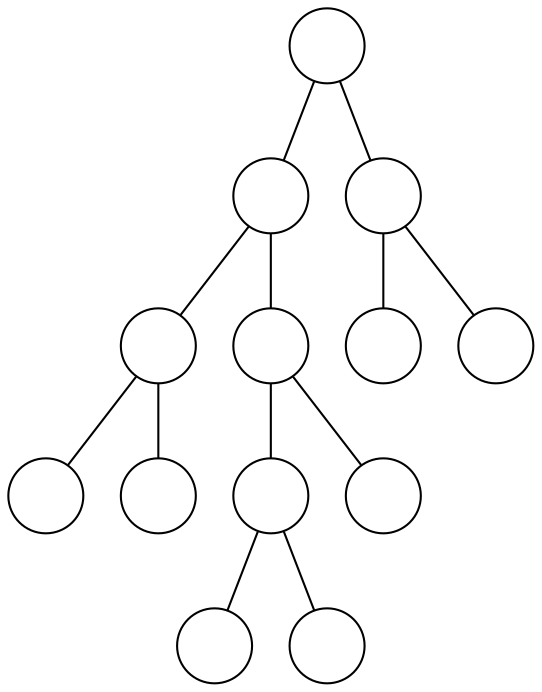 graph g {
graph[ordering="out"];
1[label="", shape=circle, width=0.5];
1--2;
1--3;
2[label="", shape=circle, width=0.5];
2--4;
2--5;
3[label="", shape=circle, width=0.5];
3--6;
3--7;
4[label="", shape=circle, width=0.5];
4--8;
4--9;
5[label="", shape=circle, width=0.5];
5--10;
5--11;
6[label="", shape=circle, width=0.5];
7[label="", shape=circle, width=0.5];
8[label="", shape=circle, width=0.5];
9[label="", shape=circle, width=0.5];
10[label="", shape=circle, width=0.5];
10--20;
10--21;
11[label="", shape=circle, width=0.5];
20[label="", shape=circle, width=0.5];
21[label="", shape=circle, width=0.5];
}
